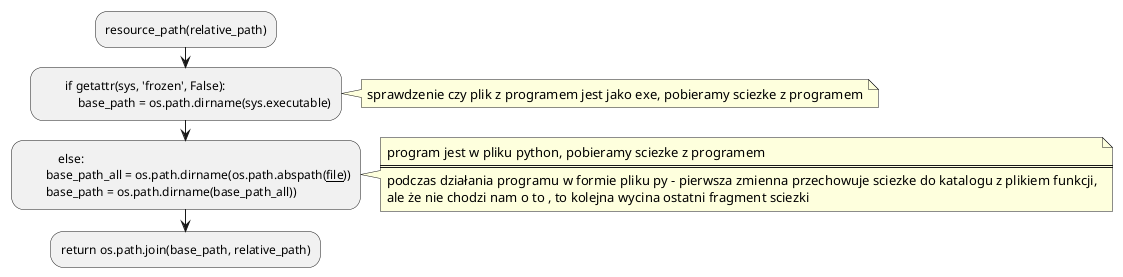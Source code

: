 @startuml
:resource_path(relative_path);
:        if getattr(sys, 'frozen', False):
            base_path = os.path.dirname(sys.executable);
note right
sprawdzenie czy plik z programem jest jako exe, pobieramy sciezke z programem
end note
:            else:
        base_path_all = os.path.dirname(os.path.abspath(__file__))
        base_path = os.path.dirname(base_path_all));
note right
program jest w pliku python, pobieramy sciezke z programem
====
podczas działania programu w formie pliku py - pierwsza zmienna przechowuje sciezke do katalogu z plikiem funkcji,
ale że nie chodzi nam o to , to kolejna wycina ostatni fragment sciezki
end note
:return os.path.join(base_path, relative_path);




@enduml
